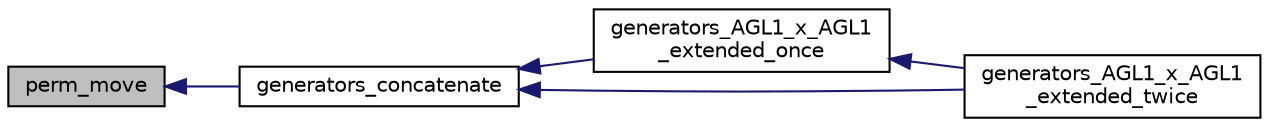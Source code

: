 digraph "perm_move"
{
  edge [fontname="Helvetica",fontsize="10",labelfontname="Helvetica",labelfontsize="10"];
  node [fontname="Helvetica",fontsize="10",shape=record];
  rankdir="LR";
  Node1868 [label="perm_move",height=0.2,width=0.4,color="black", fillcolor="grey75", style="filled", fontcolor="black"];
  Node1868 -> Node1869 [dir="back",color="midnightblue",fontsize="10",style="solid",fontname="Helvetica"];
  Node1869 [label="generators_concatenate",height=0.2,width=0.4,color="black", fillcolor="white", style="filled",URL="$d4/d95/group__generators_8_c.html#a64f33575c72912c506ec9678fe465734"];
  Node1869 -> Node1870 [dir="back",color="midnightblue",fontsize="10",style="solid",fontname="Helvetica"];
  Node1870 [label="generators_AGL1_x_AGL1\l_extended_once",height=0.2,width=0.4,color="black", fillcolor="white", style="filled",URL="$d4/d95/group__generators_8_c.html#ab158fdf7b90aead2cc7bc6c6deed6fc4"];
  Node1870 -> Node1871 [dir="back",color="midnightblue",fontsize="10",style="solid",fontname="Helvetica"];
  Node1871 [label="generators_AGL1_x_AGL1\l_extended_twice",height=0.2,width=0.4,color="black", fillcolor="white", style="filled",URL="$d4/d95/group__generators_8_c.html#a6c6b641ff612914abcf08999a94a9e46"];
  Node1869 -> Node1871 [dir="back",color="midnightblue",fontsize="10",style="solid",fontname="Helvetica"];
}
